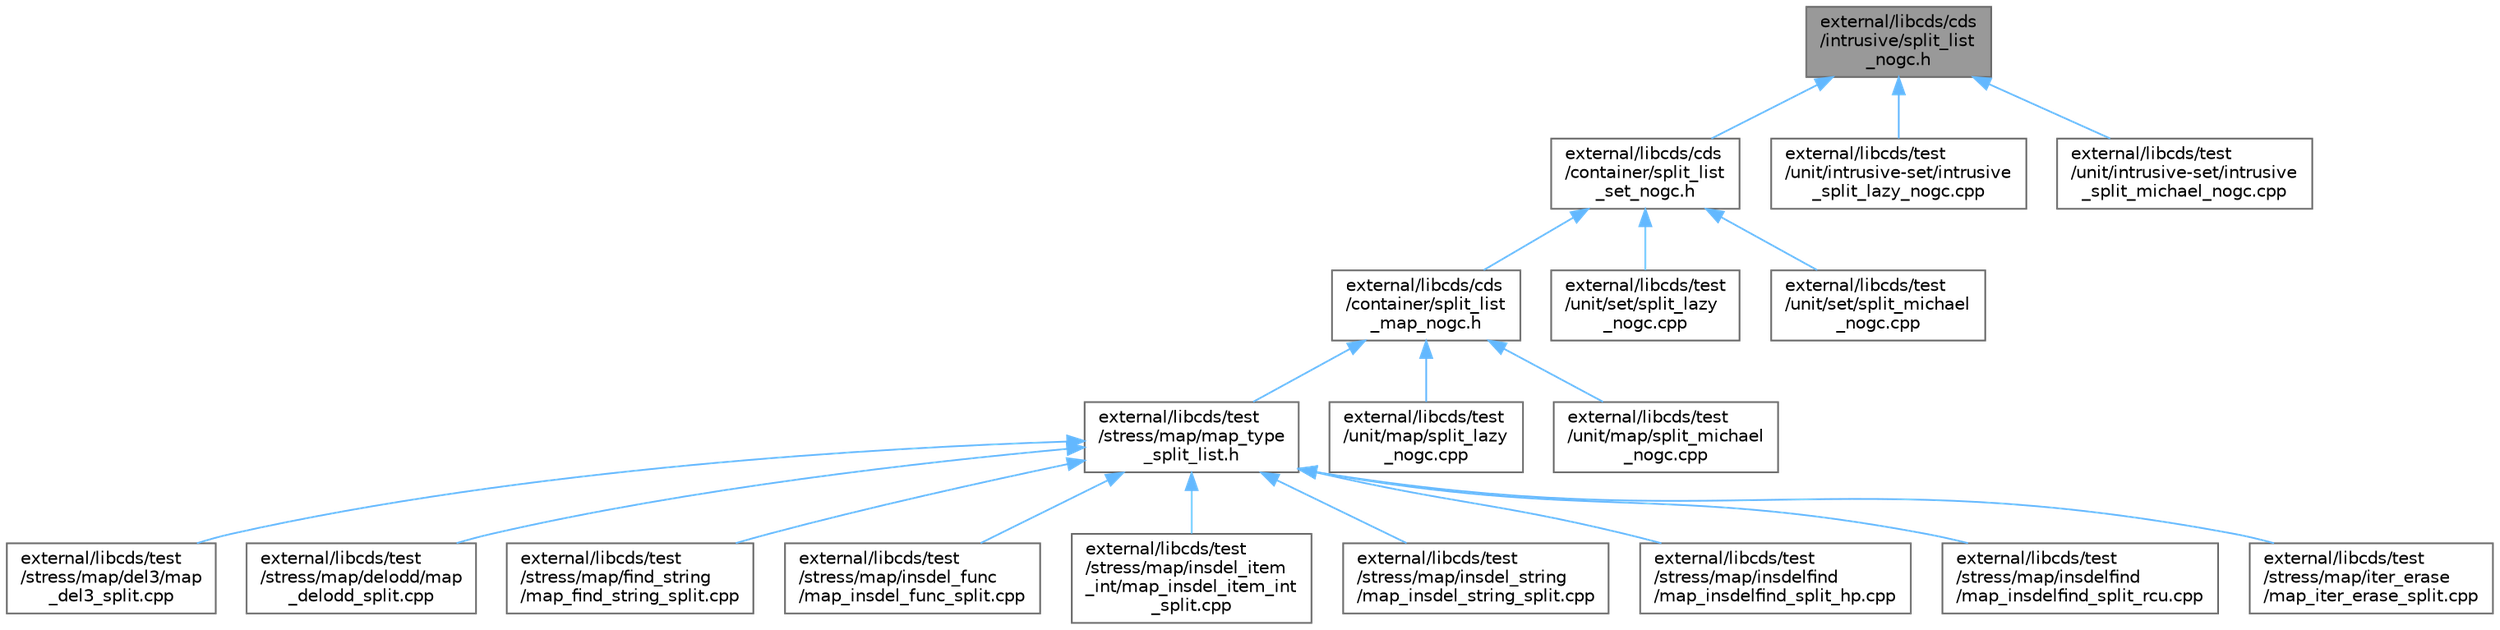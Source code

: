 digraph "external/libcds/cds/intrusive/split_list_nogc.h"
{
 // LATEX_PDF_SIZE
  bgcolor="transparent";
  edge [fontname=Helvetica,fontsize=10,labelfontname=Helvetica,labelfontsize=10];
  node [fontname=Helvetica,fontsize=10,shape=box,height=0.2,width=0.4];
  Node1 [id="Node000001",label="external/libcds/cds\l/intrusive/split_list\l_nogc.h",height=0.2,width=0.4,color="gray40", fillcolor="grey60", style="filled", fontcolor="black",tooltip=" "];
  Node1 -> Node2 [id="edge1_Node000001_Node000002",dir="back",color="steelblue1",style="solid",tooltip=" "];
  Node2 [id="Node000002",label="external/libcds/cds\l/container/split_list\l_set_nogc.h",height=0.2,width=0.4,color="grey40", fillcolor="white", style="filled",URL="$split__list__set__nogc_8h.html",tooltip=" "];
  Node2 -> Node3 [id="edge2_Node000002_Node000003",dir="back",color="steelblue1",style="solid",tooltip=" "];
  Node3 [id="Node000003",label="external/libcds/cds\l/container/split_list\l_map_nogc.h",height=0.2,width=0.4,color="grey40", fillcolor="white", style="filled",URL="$split__list__map__nogc_8h.html",tooltip=" "];
  Node3 -> Node4 [id="edge3_Node000003_Node000004",dir="back",color="steelblue1",style="solid",tooltip=" "];
  Node4 [id="Node000004",label="external/libcds/test\l/stress/map/map_type\l_split_list.h",height=0.2,width=0.4,color="grey40", fillcolor="white", style="filled",URL="$map__type__split__list_8h.html",tooltip=" "];
  Node4 -> Node5 [id="edge4_Node000004_Node000005",dir="back",color="steelblue1",style="solid",tooltip=" "];
  Node5 [id="Node000005",label="external/libcds/test\l/stress/map/del3/map\l_del3_split.cpp",height=0.2,width=0.4,color="grey40", fillcolor="white", style="filled",URL="$map__del3__split_8cpp.html",tooltip=" "];
  Node4 -> Node6 [id="edge5_Node000004_Node000006",dir="back",color="steelblue1",style="solid",tooltip=" "];
  Node6 [id="Node000006",label="external/libcds/test\l/stress/map/delodd/map\l_delodd_split.cpp",height=0.2,width=0.4,color="grey40", fillcolor="white", style="filled",URL="$map__delodd__split_8cpp.html",tooltip=" "];
  Node4 -> Node7 [id="edge6_Node000004_Node000007",dir="back",color="steelblue1",style="solid",tooltip=" "];
  Node7 [id="Node000007",label="external/libcds/test\l/stress/map/find_string\l/map_find_string_split.cpp",height=0.2,width=0.4,color="grey40", fillcolor="white", style="filled",URL="$map__find__string__split_8cpp.html",tooltip=" "];
  Node4 -> Node8 [id="edge7_Node000004_Node000008",dir="back",color="steelblue1",style="solid",tooltip=" "];
  Node8 [id="Node000008",label="external/libcds/test\l/stress/map/insdel_func\l/map_insdel_func_split.cpp",height=0.2,width=0.4,color="grey40", fillcolor="white", style="filled",URL="$map__insdel__func__split_8cpp.html",tooltip=" "];
  Node4 -> Node9 [id="edge8_Node000004_Node000009",dir="back",color="steelblue1",style="solid",tooltip=" "];
  Node9 [id="Node000009",label="external/libcds/test\l/stress/map/insdel_item\l_int/map_insdel_item_int\l_split.cpp",height=0.2,width=0.4,color="grey40", fillcolor="white", style="filled",URL="$map__insdel__item__int__split_8cpp.html",tooltip=" "];
  Node4 -> Node10 [id="edge9_Node000004_Node000010",dir="back",color="steelblue1",style="solid",tooltip=" "];
  Node10 [id="Node000010",label="external/libcds/test\l/stress/map/insdel_string\l/map_insdel_string_split.cpp",height=0.2,width=0.4,color="grey40", fillcolor="white", style="filled",URL="$map__insdel__string__split_8cpp.html",tooltip=" "];
  Node4 -> Node11 [id="edge10_Node000004_Node000011",dir="back",color="steelblue1",style="solid",tooltip=" "];
  Node11 [id="Node000011",label="external/libcds/test\l/stress/map/insdelfind\l/map_insdelfind_split_hp.cpp",height=0.2,width=0.4,color="grey40", fillcolor="white", style="filled",URL="$map__insdelfind__split__hp_8cpp.html",tooltip=" "];
  Node4 -> Node12 [id="edge11_Node000004_Node000012",dir="back",color="steelblue1",style="solid",tooltip=" "];
  Node12 [id="Node000012",label="external/libcds/test\l/stress/map/insdelfind\l/map_insdelfind_split_rcu.cpp",height=0.2,width=0.4,color="grey40", fillcolor="white", style="filled",URL="$map__insdelfind__split__rcu_8cpp.html",tooltip=" "];
  Node4 -> Node13 [id="edge12_Node000004_Node000013",dir="back",color="steelblue1",style="solid",tooltip=" "];
  Node13 [id="Node000013",label="external/libcds/test\l/stress/map/iter_erase\l/map_iter_erase_split.cpp",height=0.2,width=0.4,color="grey40", fillcolor="white", style="filled",URL="$map__iter__erase__split_8cpp.html",tooltip=" "];
  Node3 -> Node14 [id="edge13_Node000003_Node000014",dir="back",color="steelblue1",style="solid",tooltip=" "];
  Node14 [id="Node000014",label="external/libcds/test\l/unit/map/split_lazy\l_nogc.cpp",height=0.2,width=0.4,color="grey40", fillcolor="white", style="filled",URL="$map_2split__lazy__nogc_8cpp.html",tooltip=" "];
  Node3 -> Node15 [id="edge14_Node000003_Node000015",dir="back",color="steelblue1",style="solid",tooltip=" "];
  Node15 [id="Node000015",label="external/libcds/test\l/unit/map/split_michael\l_nogc.cpp",height=0.2,width=0.4,color="grey40", fillcolor="white", style="filled",URL="$map_2split__michael__nogc_8cpp.html",tooltip=" "];
  Node2 -> Node16 [id="edge15_Node000002_Node000016",dir="back",color="steelblue1",style="solid",tooltip=" "];
  Node16 [id="Node000016",label="external/libcds/test\l/unit/set/split_lazy\l_nogc.cpp",height=0.2,width=0.4,color="grey40", fillcolor="white", style="filled",URL="$set_2split__lazy__nogc_8cpp.html",tooltip=" "];
  Node2 -> Node17 [id="edge16_Node000002_Node000017",dir="back",color="steelblue1",style="solid",tooltip=" "];
  Node17 [id="Node000017",label="external/libcds/test\l/unit/set/split_michael\l_nogc.cpp",height=0.2,width=0.4,color="grey40", fillcolor="white", style="filled",URL="$set_2split__michael__nogc_8cpp.html",tooltip=" "];
  Node1 -> Node18 [id="edge17_Node000001_Node000018",dir="back",color="steelblue1",style="solid",tooltip=" "];
  Node18 [id="Node000018",label="external/libcds/test\l/unit/intrusive-set/intrusive\l_split_lazy_nogc.cpp",height=0.2,width=0.4,color="grey40", fillcolor="white", style="filled",URL="$intrusive__split__lazy__nogc_8cpp.html",tooltip=" "];
  Node1 -> Node19 [id="edge18_Node000001_Node000019",dir="back",color="steelblue1",style="solid",tooltip=" "];
  Node19 [id="Node000019",label="external/libcds/test\l/unit/intrusive-set/intrusive\l_split_michael_nogc.cpp",height=0.2,width=0.4,color="grey40", fillcolor="white", style="filled",URL="$intrusive__split__michael__nogc_8cpp.html",tooltip=" "];
}
